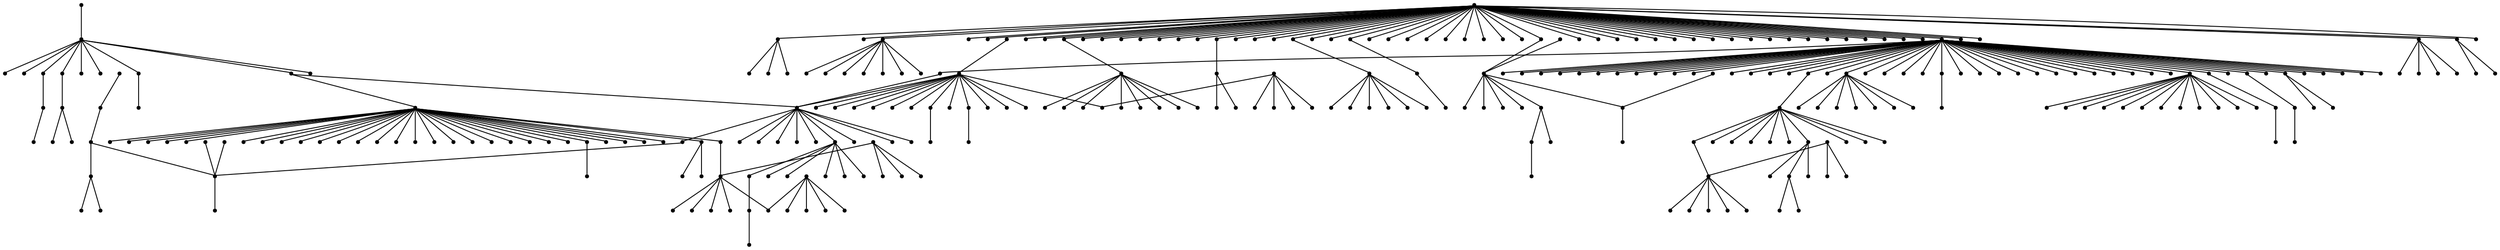 strict graph "" {
	graph [bb="0,0,589.62,498.3",
		"edge"="{'pos': ''}",
		file="/Users/felicedeluca/Developer/UofA/mlgd/datasets/eucore/set1/output/sfdpnocrossings/dot/EU_core_Layer8_no_crossings_drawing.dot",
		"graph"="{'bb': '0,0,589.62,498.3', 'edge': \"{'pos': ''}\", 'file': '/Users/felicedeluca/Developer/UofA/mlgd/datasets/eucore/set1/output/sfdpnocrossings/\
dot/EU_core_Layer8_no_crossings_drawing.dot', 'graph': \"{'bb': '0,0,589.62,498.3', 'file': '/Users/felicedeluca/Developer/UofA/mlgd/\
datasets/eucore/set1/output/sfdpnocrossings/dot/EU_core_Layer8_no_crossings_drawing.dot', 'overlap': 'prism'}\", 'node': \"{'height': '', '\
label': '\\\\N', 'level': '', 'penwidth': '1', 'pos': '', 'shape': 'point', 'width': ''}\", 'overlap': 'prism'}",
		"node"="{'height': '', 'label': '\\N', 'level': '', 'penwidth': '1', 'pos': '', 'shape': 'point', 'width': ''}",
		overlap=prism
	];
	node [label="\N",
		penwidth=1,
		shape=point
	];
	13	 [height=0.05,
		label=64,
		level=1,
		pos="180.09999999999997,48.49000000000001",
		width=0.05];
	441	 [height=0.05,
		label=318,
		level=1,
		pos="57.0,99.09000000000009",
		width=0.05];
	13 -- 441	 [pos="423.04,257.47 409.24,263.14 317.75,300.75 303.53,306.59"];
	5	 [height=0.05,
		label=105,
		level=1,
		pos="151.14999999999998,89.75999999999999",
		width=0.05];
	13 -- 5	 [pos="397.08,296.25 401.84,289.46 418.87,265.17 423.57,258.47"];
	158	 [height=0.05,
		label=209,
		level=1,
		pos="251.33999999999997,-18.299999999999955",
		width=0.05];
	13 -- 158	 [pos="426.26,255.36 435.54,246.67 485.29,200.02 494.54,191.35"];
	10	 [height=0.05,
		label=21,
		level=1,
		pos="183.25,163.85000000000008",
		width=0.05];
	13 -- 10	 [pos="427.87,370.11 427.49,356.1 425.22,272.99 424.83,258.81"];
	15	 [height=0.05,
		label=412,
		level=1,
		pos="223.23000000000002,160.00000000000006",
		width=0.05];
	13 -- 15	 [pos="425.52,258.69 430.76,272.22 461.84,352.56 467.14,366.27"];
	18	 [height=0.05,
		label=305,
		level=2,
		pos="145.06,78.16000000000003",
		width=0.05];
	13 -- 18	 [pos="423.27,258.03 417.51,262.91 396.89,280.37 391.2,285.18"];
	20	 [height=0.05,
		label=271,
		level=2,
		pos="170.05,114.26000000000005",
		width=0.05];
	13 -- 20	 [pos="424.49,258.65 423.02,268.25 416.42,311.41 415,320.74"];
	23	 [height=0.05,
		label=389,
		level=2,
		pos="142.83999999999997,-38.41999999999996",
		width=0.05];
	13 -- 23	 [pos="424,254.94 419.15,243.63 393.13,182.93 388.29,171.65"];
	25	 [height=0.05,
		label=357,
		level=2,
		pos="166.94,79.46000000000004",
		width=0.05];
	13 -- 25	 [pos="424.07,258.42 421.8,263.75 414.75,280.34 412.39,285.89"];
	29	 [height=0.05,
		label=131,
		level=2,
		pos="221.75,-14.810000000000002",
		width=0.05];
	13 -- 29	 [pos="425.81,255.19 431.52,246.51 459.28,204.32 465.28,195.2"];
	55	 [height=0.05,
		label=16,
		level=1,
		pos="251.07999999999998,74.35000000000002",
		width=0.05];
	13 -- 55	 [pos="426.53,257.39 436.35,260.97 484.41,278.47 494.07,281.99"];
	107	 [height=0.05,
		label=395,
		level=3,
		pos="226.26999999999998,97.18",
		width=0.05];
	13 -- 107	 [pos="426.31,258.37 433.32,265.77 462.24,296.26 469.36,303.77"];
	119	 [height=0.05,
		label=199,
		level=2,
		pos="164.42000000000002,-20.00999999999999",
		width=0.05];
	13 -- 119	 [pos="424.32,254.78 422.03,244.78 411.75,199.82 409.53,190.11"];
	136	 [height=0.05,
		label=489,
		level=1,
		pos="266.68,32.48000000000002",
		width=0.05];
	13 -- 136	 [pos="426.58,256.42 437.85,254.34 498.32,243.15 509.56,241.08"];
	141	 [height=0.05,
		label=466,
		level=2,
		pos="178.76999999999998,102.62000000000006",
		width=0.05];
	13 -- 141	 [pos="424.73,258.55 424.53,266.77 423.7,300.67 423.5,309.01"];
	167	 [height=0.05,
		label=223,
		level=2,
		pos="205.04000000000002,101.86000000000007",
		width=0.05];
	13 -- 167	 [pos="425.61,258.53 429.39,266.63 445.01,300.06 448.86,308.29"];
	180	 [height=0.05,
		label=329,
		level=1,
		pos="190.38,101.86000000000007",
		width=0.05];
	13 -- 180	 [pos="425.12,258.53 426.68,266.63 433.12,300.06 434.71,308.29"];
	204	 [height=0.05,
		label=243,
		level=2,
		pos="225.14,84.61000000000001",
		width=0.05];
	13 -- 204	 [pos="426.27,257.96 433.11,263.44 461.32,286.06 468.27,291.63"];
	213	 [height=0.05,
		label=184,
		level=2,
		pos="226.58999999999997,24.439999999999998",
		width=0.05];
	13 -- 213	 [pos="426.77,255.72 434.42,251.76 461.78,237.61 469.33,233.7"];
	214	 [height=0.05,
		label=238,
		level=3,
		pos="119.48000000000002,56.99000000000001",
		width=0.05];
	13 -- 214	 [pos="422.76,257.04 413.56,258.33 375.59,263.65 366.25,264.96"];
	215	 [height=0.05,
		label=306,
		level=2,
		pos="108.14999999999998,44.28000000000003",
		width=0.05];
	13 -- 215	 [pos="422.7,256.63 412.19,256.02 364.98,253.25 354.78,252.65"];
	280	 [height=0.05,
		label=269,
		level=1,
		pos="251.71999999999997,110.68",
		width=0.05];
	13 -- 280	 [pos="426.27,258.05 435.59,266.15 485.62,309.57 494.92,317.64"];
	391	 [height=0.05,
		label=281,
		level=2,
		pos="215.08999999999997,43.06",
		width=0.05];
	13 -- 391	 [pos="426.66,256.46 432.68,255.53 451.43,252.62 457.7,251.64"];
	393	 [height=0.05,
		label=309,
		level=3,
		pos="211.95,89.76999999999998",
		width=0.05];
	13 -- 393	 [pos="426.14,258.53 431.38,265.32 450.13,289.61 455.3,296.31"];
	414	 [height=0.05,
		label=234,
		level=2,
		pos="168.27999999999997,60.75999999999999",
		width=0.05];
	13 -- 414	 [pos="423.33,258.26 421.06,260.61 416.69,265.14 414.42,267.51"];
	416	 [height=0.05,
		label=244,
		level=1,
		pos="200.58999999999997,-30.44999999999999",
		width=0.05];
	13 -- 416	 [pos="425.28,254.8 428.12,243.88 442,190.44 444.78,179.7"];
	420	 [height=0.05,
		label=405,
		level=1,
		pos="225.59999999999997,113.47000000000008",
		width=0.05];
	13 -- 420	 [pos="425.9,258.36 432.14,267.27 462.47,310.58 469.02,319.94"];
	433	 [height=0.05,
		label=685,
		level=2,
		pos="226.69,37.170000000000016",
		width=0.05];
	13 -- 433	 [pos="426.78,256.27 434.44,254.4 461.87,247.74 469.43,245.9"];
	437	 [height=0.05,
		label=106,
		level=1,
		pos="126.00999999999999,-19.079999999999984",
		width=0.05];
	13 -- 437	 [pos="423.44,255.08 416.02,245.82 379.98,200.78 372.18,191.04"];
	454	 [height=0.05,
		label=173,
		level=1,
		pos="216.26999999999998,69.78000000000003",
		width=0.05];
	13 -- 454	 [pos="426.33,257.67 432.17,261.11 452.8,273.24 459.1,276.95"];
	457	 [height=0.05,
		label=42,
		level=2,
		pos="242.36,44.26000000000005",
		width=0.05];
	13 -- 457	 [pos="426.57,256.63 435.51,256.02 475.1,253.33 484.86,252.67"];
	564	 [height=0.05,
		label=201,
		level=2,
		pos="131.17000000000002,27.689999999999998",
		width=0.05];
	13 -- 564	 [pos="422.67,255.86 414.63,252.44 385.83,240.19 377.89,236.82"];
	566	 [height=0.05,
		label=2,
		level=1,
		pos="197.32999999999998,113.47000000000008",
		width=0.05];
	13 -- 566	 [pos="425.27,258.63 427.79,268.12 439.1,310.76 441.54,319.97"];
	567	 [height=0.05,
		label=177,
		level=2,
		pos="132.12,53.960000000000036",
		width=0.05];
	13 -- 567	 [pos="422.71,256.99 414.82,257.89 386.58,261.11 378.8,262"];
	573	 [height=0.05,
		label=6,
		level=1,
		pos="196.45999999999998,125.07",
		width=0.05];
	13 -- 573	 [pos="425.18,258.65 427.44,269.24 438.52,321.08 440.74,331.51"];
	592	 [height=0.05,
		label=141,
		level=1,
		pos="197.74,-42.32000000000002",
		width=0.05];
	13 -- 592	 [pos="425.14,254.86 427.44,243.04 439.76,179.61 442.05,167.82"];
	632	 [height=0.05,
		label=103,
		level=2,
		pos="166.20999999999998,37.53000000000003",
		width=0.05];
	13 -- 632	 [pos="423.07,255.41 420.41,253.3 415.28,249.26 412.6,247.14"];
	650	 [height=0.05,
		label=215,
		level=1,
		pos="211.75,113.47000000000008",
		width=0.05];
	13 -- 650	 [pos="425.69,258.63 430.31,268.12 451.08,310.76 455.57,319.97"];
	673	 [height=0.05,
		label=95,
		level=2,
		pos="213.61,14.480000000000018",
		width=0.05];
	13 -- 673	 [pos="426.22,255.29 431.73,249.7 451.45,229.68 456.89,224.16"];
	680	 [height=0.05,
		label=430,
		level=2,
		pos="238.29000000000002,31.0",
		width=0.05];
	13 -- 680	 [pos="426.71,256.17 435.55,253.52 472,242.56 480.97,239.87"];
	693	 [height=0.05,
		label=140,
		level=3,
		pos="212.62,2.8100000000000023",
		width=0.05];
	13 -- 693	 [pos="425.86,255.23 430.8,248.3 451.17,219.69 456.18,212.65"];
	709	 [height=0.05,
		label=10,
		level=2,
		pos="203.3,37.44",
		width=0.05];
	13 -- 709	 [pos="426.6,255.89 430.96,253.81 441.95,248.57 446.24,246.53"];
	752	 [height=0.05,
		label=0,
		level=3,
		pos="165.99,25.80000000000001",
		width=0.05];
	13 -- 752	 [pos="423.67,254.97 421.07,250.79 414.6,240.38 411.89,236.03"];
	796	 [height=0.05,
		label=124,
		level=3,
		pos="188.08999999999997,12.180000000000007",
		width=0.05];
	13 -- 796	 [pos="425.21,254.8 426.61,248.44 431.03,228.35 432.38,222.22"];
	800	 [height=0.05,
		label=89,
		level=2,
		pos="283.21,59.59000000000003",
		width=0.05];
	13 -- 800	 [pos="426.57,256.95 439.08,258.29 513.38,266.29 526.05,267.65"];
	807	 [height=0.05,
		label=300,
		level=2,
		pos="140.94,-14.620000000000005",
		width=0.05];
	13 -- 807	 [pos="423.81,255.19 418.44,246.54 392.35,204.48 386.7,195.38"];
	850	 [height=0.05,
		label=506,
		level=2,
		pos="181.89,114.27000000000004",
		width=0.05];
	13 -- 850	 [pos="424.83,258.65 425.09,268.09 426.23,309.92 426.51,320.22"];
	853	 [height=0.05,
		label=859,
		level=2,
		pos="176.48000000000002,14.189999999999998",
		width=0.05];
	13 -- 853	 [pos="424.58,254.91 423.96,249.01 422.02,230.62 421.37,224.47"];
	860	 [height=0.05,
		label=232,
		level=1,
		pos="243.89999999999998,19.390000000000043",
		width=0.05];
	13 -- 860	 [pos="426.62,255.91 435.93,251.67 477.81,232.57 486.85,228.44"];
	872	 [height=0.05,
		label=498,
		level=1,
		pos="195.19,-11.639999999999986",
		width=0.05];
	13 -- 872	 [pos="425.28,254.75 427.57,245.62 437.02,207.97 439.35,198.69"];
	887	 [height=0.05,
		label=11,
		level=2,
		pos="164.23000000000002,-6.779999999999973",
		width=0.05];
	13 -- 887	 [pos="424.25,254.91 421.84,246.52 411.9,211.9 409.45,203.38"];
	893	 [height=0.05,
		label=379,
		level=2,
		pos="139.55,99.13000000000005",
		width=0.05];
	13 -- 893	 [pos="423.43,258.44 417.27,266.13 391.88,297.84 385.63,305.65"];
	899	 [height=0.05,
		label=376,
		level=2,
		pos="204.65999999999997,66.26999999999998",
		width=0.05];
	13 -- 899	 [pos="426.39,257.92 430.83,261.13 443.21,270.09 447.69,273.34"];
	926	 [height=0.05,
		label=222,
		level=2,
		pos="162.87,9.650000000000034",
		width=0.05];
	13 -- 926	 [pos="424.04,255.09 421.25,248.81 411.43,226.66 408.43,219.89"];
	944	 [height=0.05,
		label=950,
		level=3,
		pos="177.81,30.32000000000005",
		width=0.05];
	13 -- 944	 [pos="424.53,254.81 424.09,251.29 423.16,243.92 422.72,240.46"];
	963	 [height=0.05,
		label=57,
		level=2,
		pos="113.32999999999998,30.390000000000043",
		width=0.05];
	13 -- 963	 [pos="422.85,256.23 413.1,253.59 369.29,241.71 359.82,239.14"];
	968	 [height=0.05,
		label=164,
		level=2,
		pos="198.51999999999998,90.25999999999999",
		width=0.05];
	13 -- 968	 [pos="425.57,258.55 428.6,265.42 439.44,290 442.43,296.78"];
	969	 [height=0.05,
		label=108,
		level=3,
		pos="183.5,0.5",
		width=0.05];
	13 -- 969	 [pos="424.92,254.69 425.48,246.8 427.49,218.55 428.04,210.76"];
	2	 [height=0.05,
		label=443,
		level=2,
		pos="7.310000000000002,80.04000000000002",
		width=0.05];
	441 -- 2	 [pos="254.12,289.12 262.3,292.25 291.54,303.47 299.61,306.56"];
	635	 [height=0.05,
		label=82,
		level=1,
		pos="-7.2900000000000205,145.50000000000006",
		width=0.05];
	441 -- 635	 [pos="300.09,308.5 291.27,314.87 248.43,345.8 239.16,352.49"];
	14	 [height=0.05,
		label=96,
		level=1,
		pos="22.70999999999998,45.5",
		width=0.05];
	441 -- 14	 [pos="268.54,255.55 273.74,263.68 295.21,297.25 300.5,305.51"];
	769	 [height=0.05,
		label=282,
		level=1,
		pos="-50.15999999999997,106.98000000000008",
		width=0.05];
	441 -- 769	 [pos="299.82,307.49 286.81,308.45 209.61,314.13 196.43,315.1"];
	22	 [height=0.05,
		label=333,
		level=1,
		pos="34.69,128.66000000000003",
		width=0.05];
	441 -- 22	 [pos="280.57,335.33 284.48,330.15 296.82,313.79 300.58,308.81"];
	40	 [height=0.05,
		label=375,
		level=1,
		pos="-15.270000000000039,61.389999999999986",
		width=0.05];
	441 -- 40	 [pos="231.19,270.58 241.19,275.8 290.12,301.32 299.96,306.45"];
	154	 [height=0.05,
		label=411,
		level=1,
		pos="113.27999999999997,127.97000000000008",
		width=0.05];
	441 -- 154	 [pos="356.09,335.27 347.54,330.88 312.3,312.8 303.62,308.35"];
	47	 [height=0.05,
		label=326,
		level=3,
		pos="34.31999999999999,54.93000000000001",
		width=0.05];
	441 -- 47	 [pos="279.97,265.09 283.71,272.35 297.05,298.34 300.73,305.51"];
	676	 [height=0.05,
		label=409,
		level=1,
		pos="96.57,179.38000000000005",
		width=0.05];
	441 -- 676	 [pos="302.51,309.03 307.66,319.48 335.29,375.55 340.42,385.97"];
	189	 [height=0.05,
		label=5,
		level=1,
		pos="39.589999999999975,143.27000000000004",
		width=0.05];
	441 -- 189	 [pos="285.02,349.63 287.88,342.36 298.13,316.36 300.95,309.19"];
	610	 [height=0.05,
		label=47,
		level=1,
		pos="-70.82,110.50000000000006",
		width=0.05];
	441 -- 610	 [pos="299.87,307.51 285.55,308.79 190.54,317.27 175.78,318.59"];
	79	 [height=0.05,
		label=361,
		level=2,
		pos="53.170000000000016,39.56",
		width=0.05];
	441 -- 79	 [pos="297.98,249.8 298.56,258.84 300.96,296.12 301.55,305.3"];
	98	 [height=0.05,
		label=171,
		level=3,
		pos="22.71999999999997,58.170000000000016",
		width=0.05];
	441 -- 98	 [pos="268.87,268.19 274.51,274.92 294.69,299.01 300.25,305.65"];
	102	 [height=0.05,
		label=170,
		level=1,
		pos="83.57,62.43000000000001",
		width=0.05];
	441 -- 102	 [pos="327.1,272.27 322.73,278.3 307.1,299.88 302.79,305.82"];
	122	 [height=0.05,
		label=83,
		level=1,
		pos="19.75,80.04000000000002",
		width=0.05];
	441 -- 122	 [pos="266.43,289.32 272.96,292.66 293.56,303.2 299.84,306.41"];
	508	 [height=0.05,
		label=115,
		level=1,
		pos="66.68,155.07999999999998",
		width=0.05];
	441 -- 508	 [pos="302,309.22 303.47,317.72 309.53,352.78 311.02,361.41"];
	152	 [height=0.05,
		label=420,
		level=1,
		pos="31.74000000000001,69.79000000000002",
		width=0.05];
	441 -- 152	 [pos="277.77,279.62 282.2,284.76 296.18,300.97 300.44,305.91"];
	259	 [height=0.05,
		label=338,
		level=2,
		pos="69.19999999999999,46.73000000000002",
		width=0.05];
	441 -- 259	 [pos="313.35,257.24 311.35,265.85 304.17,296.67 302.19,305.17"];
	851	 [height=0.05,
		label=547,
		level=1,
		pos="115.52999999999997,216.28000000000003",
		width=0.05];
	441 -- 851	 [pos="302.51,309.01 309.06,322.14 352.57,409.25 359.33,422.78"];
	177	 [height=0.05,
		label=107,
		level=1,
		pos="104.25,159.95",
		width=0.05];
	441 -- 177	 [pos="347.76,366.71 341.28,358.36 309.79,317.8 302.98,309.03"];
	183	 [height=0.05,
		label=283,
		level=1,
		pos="74.14999999999998,113.66000000000003",
		width=0.05];
	441 -- 183	 [pos="317.25,320.58 313.93,317.76 306.3,311.27 303.11,308.57"];
	233	 [height=0.05,
		label=84,
		level=1,
		pos="-2.5200000000000387,91.86000000000001",
		width=0.05];
	441 -- 233	 [pos="244.14,300.36 253.17,301.46 290.45,305.99 299.63,307.1"];
	244	 [height=0.05,
		label=417,
		level=2,
		pos="78.98000000000002,139.41000000000003",
		width=0.05];
	441 -- 244	 [pos="322.72,345.93 319.1,339.3 306.16,315.58 302.6,309.03"];
	254	 [height=0.05,
		label=13,
		level=1,
		pos="70.90999999999997,75.76999999999998",
		width=0.05];
	441 -- 254	 [pos="314.5,285.86 311.89,290.24 305.3,301.29 302.73,305.59"];
	264	 [height=0.05,
		label=615,
		level=2,
		pos="74.39999999999998,102.06",
		width=0.05];
	441 -- 264	 [pos="317.21,310 313.85,309.43 306.79,308.23 303.48,307.66"];
	355	 [height=0.05,
		label=121,
		level=1,
		pos="96.89999999999998,135.05",
		width=0.05];
	441 -- 355	 [pos="339.86,341.76 333.3,335.85 309.82,314.69 303.34,308.85"];
	299	 [height=0.05,
		label=426,
		level=2,
		pos="33.110000000000014,98.5",
		width=0.05];
	441 -- 299	 [pos="279.66,306.8 284.15,306.92 295.47,307.2 299.88,307.31"];
	320	 [height=0.05,
		label=48,
		level=2,
		pos="44.94,87.09000000000003",
		width=0.05];
	441 -- 320	 [pos="291.1,296.82 293.41,299.12 297.87,303.56 300.19,305.87"];
	983	 [height=0.05,
		label=485,
		level=3,
		pos="103.43,95.69999999999999",
		width=0.05];
	441 -- 983	 [pos="303.67,307.21 311.31,306.65 338.64,304.65 346.17,304.1"];
	382	 [height=0.05,
		label=36,
		level=3,
		pos="61.18000000000001,111.55000000000001",
		width=0.05];
	441 -- 382	 [pos="305.21,317.87 304.4,315.46 303.03,311.39 302.26,309.09"];
	443	 [height=0.05,
		label=455,
		level=2,
		pos="22.189999999999998,114.85000000000008",
		width=0.05];
	441 -- 443	 [pos="299.81,308.2 293.71,310.96 274.45,319.68 268.58,322.33"];
	509	 [height=0.05,
		label=494,
		level=1,
		pos="76.44999999999999,125.27000000000004",
		width=0.05];
	441 -- 509	 [pos="302.96,309.07 306.54,313.89 316.65,327.5 320.02,332.04"];
	521	 [height=0.05,
		label=113,
		level=1,
		pos="48.639999999999986,119.99000000000007",
		width=0.05];
	441 -- 521	 [pos="300.91,309.28 299.29,313.32 295.57,322.62 294.02,326.5"];
	598	 [height=0.05,
		label=245,
		level=2,
		pos="80.21999999999997,89.86000000000001",
		width=0.05];
	441 -- 598	 [pos="303.5,306.63 307.86,304.89 318.86,300.52 323.15,298.81"];
	611	 [height=0.05,
		label=486,
		level=2,
		pos="64.82999999999998,127.61000000000007",
		width=0.05];
	441 -- 611	 [pos="302.19,309.22 303.61,314.38 307.56,328.74 308.99,333.95"];
	631	 [height=0.05,
		label=367,
		level=1,
		pos="88.08999999999997,123.44999999999999",
		width=0.05];
	441 -- 631	 [pos="303.35,308.66 308.8,312.93 326,326.4 331.24,330.51"];
	637	 [height=0.05,
		label=183,
		level=1,
		pos="68.61000000000001,90.44999999999999",
		width=0.05];
	441 -- 637	 [pos="303.49,306 305.74,304.33 309.53,301.51 311.67,299.91"];
	707	 [height=0.05,
		label=482,
		level=2,
		pos="9.109999999999957,91.63999999999999",
		width=0.05];
	441 -- 707	 [pos="299.62,307.03 291.74,305.81 263.56,301.42 255.79,300.21"];
	793	 [height=0.05,
		label=114,
		level=1,
		pos="45.39999999999998,108.36000000000007",
		width=0.05];
	441 -- 793	 [pos="300.26,308.49 298.03,310.27 293.75,313.69 291.51,315.47"];
	831	 [height=0.05,
		label=256,
		level=1,
		pos="43.629999999999995,74.09000000000003",
		width=0.05];
	441 -- 831	 [pos="300.8,305.71 298.39,301.19 291.65,288.59 289.21,284.03"];
	840	 [height=0.05,
		label=424,
		level=1,
		pos="11.109999999999957,56.73000000000002",
		width=0.05];
	441 -- 840	 [pos="300.15,305.94 293.19,299.51 264.44,272.98 257.37,266.44"];
	852	 [height=0.05,
		label=263,
		level=2,
		pos="96.14999999999998,74.82",
		width=0.05];
	441 -- 852	 [pos="303.36,306.31 309.8,302.32 332.84,288.03 339.19,284.09"];
	886	 [height=0.05,
		label=423,
		level=3,
		pos="91.82,87.97000000000003",
		width=0.05];
	441 -- 886	 [pos="303.55,306.76 309.65,304.81 328.92,298.66 334.79,296.78"];
	921	 [height=0.05,
		label=160,
		level=1,
		pos="40.20999999999998,43.32000000000005",
		width=0.05];
	441 -- 921	 [pos="301.12,305.5 298.57,297.03 288.06,262.1 285.47,253.5"];
	923	 [height=0.05,
		label=40,
		level=2,
		pos="58.65999999999997,78.85000000000002",
		width=0.05];
	441 -- 923	 [pos="301.83,305.48 302.14,301.73 302.84,293.27 303.16,289.27"];
	948	 [height=0.05,
		label=169,
		level=1,
		pos="71.39999999999998,64.01999999999998",
		width=0.05];
	441 -- 948	 [pos="302.45,305.47 304.98,299.32 312.94,279.92 315.37,274.01"];
	955	 [height=0.05,
		label=86,
		level=1,
		pos="86.0,111.84000000000009",
		width=0.05];
	441 -- 955	 [pos="303.58,308.19 308.93,310.54 324.01,317.17 329.03,319.38"];
	265	 [height=0.05,
		label=308,
		level=3,
		pos="164.69,164.56",
		width=0.05];
	10 -- 265	 [pos="425.94,372.18 422.35,372.32 414.82,372.61 411.28,372.75"];
	291	 [height=0.05,
		label=278,
		level=2,
		pos="164.98000000000002,141.11000000000007",
		width=0.05];
	10 -- 291	 [pos="426.73,370.62 423.43,366.51 414.22,355.05 410.89,350.9"];
	325	 [height=0.05,
		label=296,
		level=2,
		pos="181.38,222.00000000000006",
		width=0.05];
	10 -- 325	 [pos="427.87,374.04 427.58,382.87 426.41,419.29 426.12,428.26"];
	484	 [height=0.05,
		label=44,
		level=1,
		pos="191.65999999999997,189.03000000000003",
		width=0.05];
	10 -- 484	 [pos="428.59,374.08 430.17,378.82 434.16,390.74 435.71,395.39"];
	799	 [height=0.05,
		label=55,
		level=1,
		pos="229.82,222.98000000000008",
		width=0.05];
	15 -- 799	 [pos="468.1,370.08 469.04,379.11 473.23,419.16 474.26,429.04"];
	73	 [height=0.05,
		label=182,
		level=2,
		pos="138.71999999999997,-50.31",
		width=0.05];
	23 -- 73	 [pos="386.88,167.98 386.12,165.79 384.86,162.16 384.08,159.92"];
	819	 [height=0.05,
		label=162,
		level=2,
		pos="127.38999999999999,-62.10999999999996",
		width=0.05];
	23 -- 819	 [pos="386.51,168.29 383.71,164 375.93,152.07 373.11,147.75"];
	788	 [height=0.05,
		label=642,
		level=1,
		pos="274.29,83.85000000000002",
		width=0.05];
	55 -- 788	 [pos="497.58,283.35 501.94,285.14 512.93,289.64 517.22,291.39"];
	524	 [height=0.05,
		label=408,
		level=2,
		pos="296.08,25.05000000000001",
		width=0.05];
	136 -- 524	 [pos="513.28,240.26 518.6,238.91 533.42,235.16 538.78,233.81"];
	746	 [height=0.05,
		label=132,
		level=2,
		pos="283.60999999999996,6.439999999999998",
		width=0.05];
	136 -- 746	 [pos="512.47,239.03 515.53,234.33 524.06,221.21 527.16,216.45"];
	837	 [height=0.05,
		label=210,
		level=1,
		pos="307.72999999999985,-1.6099999999999568",
		width=0.05];
	136 -- 837	 [pos="513.12,239.28 519.87,233.67 544.04,213.6 550.7,208.07"];
	222	 [height=0.05,
		label=447,
		level=2,
		pos="291.46999999999997,130.9600000000001",
		width=0.05];
	280 -- 222	 [pos="534.45,338.35 527.91,335.01 504.51,323.07 498.06,319.78"];
	115	 [height=0.05,
		label=301,
		level=1,
		pos="199.284,-32.14839999999998",
		width=0.05];
	416 -- 115	 [pos="414.03,137.18 419.4,144.16 438.61,169.15 443.91,176.04"];
	195	 [height=0.05,
		label=422,
		level=3,
		pos="231.74,-38.10999999999996",
		width=0.05];
	416 -- 195	 [pos="474.38,170.65 468.64,172.06 452.45,176.05 447.05,177.38"];
	380	 [height=0.05,
		label=158,
		level=2,
		pos="237.09999999999997,-50.839999999999975",
		width=0.05];
	416 -- 380	 [pos="479.82,158.52 473.42,162.09 453.23,173.37 447.07,176.81"];
	383	 [height=0.05,
		label=963,
		level=3,
		pos="219.64999999999998,-54.259999999999934",
		width=0.05];
	416 -- 383	 [pos="463.08,155.57 459.64,159.87 450.03,171.87 446.55,176.21"];
	396	 [height=0.05,
		label=236,
		level=2,
		pos="200.0116,-31.081999999999994",
		width=0.05];
	416 -- 396	 [pos="432.14,163.47 434.83,166.4 440.87,173.01 443.73,176.12"];
	432	 [height=0.05,
		label=233,
		level=2,
		pos="229.95,-66.02999999999997",
		width=0.05];
	416 -- 432	 [pos="446.54,176.28 451.36,170.43 468.64,149.49 473.4,143.71"];
	624	 [height=0.05,
		label=58,
		level=1,
		pos="209.17000000000002,-65.87999999999994",
		width=0.05];
	416 -- 624	 [pos="445.73,175.91 447.21,169.81 451.81,150.82 453.34,144.47"];
	789	 [height=0.05,
		label=454,
		level=2,
		pos="100.36000000000001,-40.44999999999999",
		width=0.05];
	437 -- 789	 [pos="369.01,187.78 364.28,183.84 350.95,172.73 346.5,169.03"];
	246	 [height=0.05,
		label=407,
		level=2,
		pos="194.89999999999998,-91.97999999999996",
		width=0.05];
	592 -- 246	 [pos="439.7,118.41 440.16,126.58 441.84,155.81 442.3,163.87"];
	21	 [height=0.05,
		label=441,
		level=2,
		pos="-26.400000000000034,86.80000000000001",
		width=0.05];
	769 -- 21	 [pos="216.72,296.38 212.43,300.03 200.46,310.2 196.12,313.88"];
	182	 [height=0.05,
		label=478,
		level=3,
		pos="-57.76599999999996,103.83800000000002",
		width=0.05];
	769 -- 182	 [pos="158.53,300.37 165.2,303.13 186.24,311.82 192.65,314.47"];
	267	 [height=0.05,
		label=371,
		level=1,
		pos="-47.74000000000001,100.40200000000004",
		width=0.05];
	769 -- 267	 [pos="205.97,284.12 203.89,289.78 197.4,307.41 195.24,313.3"];
	326	 [height=0.05,
		label=154,
		level=2,
		pos="-53.88599999999997,100.72200000000004",
		width=0.05];
	769 -- 326	 [pos="176.89,285.63 180.1,291.02 190.09,307.79 193.42,313.39"];
	466	 [height=0.05,
		label=355,
		level=2,
		pos="-62.29599999999999,105.83800000000008",
		width=0.05];
	769 -- 466	 [pos="135.85,309.72 145.07,310.59 183.08,314.16 192.43,315.04"];
	795	 [height=0.05,
		label=163,
		level=2,
		pos="-52.10759999999999,108.05480000000006",
		width=0.05];
	769 -- 795	 [pos="192.9,316.13 185.51,320.21 155.01,337.04 147.5,341.19"];
	507	 [height=0.05,
		label=393,
		level=1,
		pos="-51.39639999999997,108.37320000000005",
		width=0.05];
	769 -- 507	 [pos="164.94,348.57 170.02,342.84 188.22,322.34 193.23,316.69"];
	825	 [height=0.05,
		label=153,
		level=2,
		pos="-60.158000000000015,108.38200000000006",
		width=0.05];
	769 -- 825	 [pos="192.37,315.54 184.15,316.69 154.73,320.82 146.61,321.96"];
	744	 [height=0.05,
		label=531,
		level=2,
		pos="-38.39000000000004,98.16000000000003",
		width=0.05];
	769 -- 744	 [pos="204.84,307.51 202.59,309.2 198.24,312.45 195.98,314.15"];
	765	 [height=0.05,
		label=856,
		level=2,
		pos="-57.70400000000001,107.68600000000004",
		width=0.05];
	769 -- 765	 [pos="158.83,318.58 165.44,317.96 186.31,316.01 192.67,315.41"];
	854	 [height=0.05,
		label=404,
		level=1,
		pos="-51.695599999999956,107.5904000000001",
		width=0.05];
	769 -- 854	 [pos="192.46,316.06 185.73,318.74 164.49,327.18 158.02,329.75"];
	936	 [height=0.05,
		label=4,
		level=1,
		pos="-50.77159999999998,108.28760000000005",
		width=0.05];
	769 -- 936	 [pos="193.7,317 191.07,322.62 182.87,340.15 180.13,346"];
	841	 [height=0.05,
		label=627,
		level=2,
		pos="40.62399999999997,130.78400000000005",
		width=0.05];
	22 -- 841	 [pos="281.31,337.62 286.68,339.54 301.63,344.89 307.05,346.83"];
	616	 [height=0.05,
		label=679,
		level=1,
		pos="-72.01000000000005,42.900000000000034",
		width=0.05];
	40 -- 616	 [pos="227.52,269.04 218.91,266.23 183.38,254.65 174.63,251.8"];
	803	 [height=0.05,
		label=986,
		level=2,
		pos="135.21999999999997,135.44",
		width=0.05];
	154 -- 803	 [pos="359.68,336.81 363.72,338.19 373.79,341.62 378,343.05"];
	584	 [height=0.05,
		label=421,
		level=2,
		pos="97.52799999999996,180.36880000000002",
		width=0.05];
	676 -- 584	 [pos="363.91,411.03 359.79,406.78 346.95,393.53 342.66,389.1"];
	587	 [height=0.05,
		label=390,
		level=2,
		pos="97.1164,179.71840000000003",
		width=0.05];
	676 -- 587	 [pos="353.23,395.07 350.61,393.44 345.57,390.32 342.94,388.69"];
	68	 [height=0.05,
		label=135,
		level=1,
		pos="-145.89,122.07999999999998",
		width=0.05];
	610 -- 68	 [pos="100.65,330.05 111.03,328.45 161.85,320.62 172.07,319.04"];
	724	 [height=0.05,
		label=38,
		level=2,
		pos="98.17000000000002,254.3",
		width=0.05];
	851 -- 724	 [pos="343.78,460.51 346.82,453.85 356.42,432.82 359.35,426.42"];
	174	 [height=0.05,
		label=133,
		level=1,
		pos="126.43,262.65000000000003",
		width=0.05];
	851 -- 174	 [pos="370.65,468.91 368.85,461.29 362.43,434 360.66,426.48"];
	227	 [height=0.05,
		label=165,
		level=1,
		pos="124.13999999999999,250.91000000000003",
		width=0.05];
	851 -- 227	 [pos="368.36,457.31 366.87,451.35 362.26,432.79 360.71,426.59"];
	329	 [height=0.05,
		label=87,
		level=1,
		pos="109.77999999999997,265.33",
		width=0.05];
	851 -- 329	 [pos="354.7,471.48 355.65,463.41 359.03,434.55 359.97,426.59"];
	751	 [height=0.05,
		label=339,
		level=2,
		pos="127.82,238.92000000000002",
		width=0.05];
	851 -- 751	 [pos="371.54,445.4 369.27,441.23 363.63,430.85 361.27,426.5"];
	782	 [height=0.05,
		label=437,
		level=3,
		pos="101.58999999999997,241.29000000000002",
		width=0.05];
	851 -- 782	 [pos="347.18,447.91 349.7,443.39 356.72,430.79 359.27,426.22"];
	925	 [height=0.05,
		label=340,
		level=1,
		pos="110.70999999999998,252.93",
		width=0.05];
	851 -- 925	 [pos="359.95,426.51 359.1,432.94 356.44,453.2 355.62,459.38"];
	350	 [height=0.05,
		label=387,
		level=3,
		pos="115.02999999999997,100.12000000000006",
		width=0.05];
	983 -- 350	 [pos="357.9,307.69 355.76,306.88 352.21,305.52 350.02,304.69"];
	4	 [height=0.05,
		label=320,
		level=2,
		pos="-66.49000000000001,-151.49499999999995",
		width=0.05];
	651	 [height=0.05,
		label=350,
		level=1,
		pos="-68.14000000000004,-113.61099999999993",
		width=0.05];
	4 -- 651	 [pos="178.1,58.802 177.81,65.441 176.9,86.397 176.62,92.783"];
	823	 [height=0.05,
		label=94,
		level=2,
		pos="-81.96999999999997,-164.56699999999995",
		width=0.05];
	651 -- 823	 [pos="175.94,92.46 173.67,84.078 165.53,54.087 163.29,45.817"];
	57	 [height=0.05,
		label=351,
		level=2,
		pos="-67.95999999999998,-139.882",
		width=0.05];
	651 -- 57	 [pos="176.71,70.44 176.67,75.375 176.59,87.818 176.55,92.669"];
	892	 [height=0.05,
		label=191,
		level=2,
		pos="-38.660000000000025,-131.04199999999997",
		width=0.05];
	651 -- 892	 [pos="178.12,93.712 183.19,90.714 199,81.37 204.28,78.246"];
	337	 [height=0.05,
		label=533,
		level=1,
		pos="-66.54000000000002,-26.72999999999996",
		width=0.05];
	651 -- 337	 [pos="178.11,179.72 177.9,168.41 176.78,107.73 176.57,96.454"];
	157	 [height=0.05,
		label=157,
		level=2,
		pos="-84.30000000000001,-137.20999999999998",
		width=0.05];
	651 -- 157	 [pos="161.44,72.598 164.36,76.864 172.5,88.755 175.45,93.064"];
	678	 [height=0.05,
		label=342,
		level=2,
		pos="-114.84999999999997,-116.54899999999992",
		width=0.05];
	651 -- 678	 [pos="174.53,94.523 166.85,94.04 139.36,92.31 131.78,91.833"];
	486	 [height=0.05,
		label=936,
		level=3,
		pos="-37.56999999999999,-142.64799999999997",
		width=0.05];
	651 -- 486	 [pos="205.8,66.86 200.86,71.549 183.42,88.109 178.1,93.169"];
	536	 [height=0.05,
		label=180,
		level=1,
		pos="-108.55000000000001,-104.94999999999999",
		width=0.05];
	651 -- 536	 [pos="138.3,102.85 145.38,101.33 167.74,96.537 174.55,95.076"];
	828	 [height=0.05,
		label=593,
		level=3,
		pos="-91.36000000000001,-116.87299999999999",
		width=0.05];
	651 -- 828	 [pos="174.72,94.393 170.44,93.792 159.79,92.296 155.33,91.67"];
	281	 [height=0.05,
		label=206,
		level=2,
		pos="-82.68,-176.848",
		width=0.05];
	823 -- 281	 [pos="162.11,33.331 162.24,35.598 162.46,39.352 162.59,41.665"];
	346	 [height=0.05,
		label=172,
		level=1,
		pos="-2.230000000000018,-66.42999999999995",
		width=0.05];
	337 -- 346	 [pos="179.73,180.55 188.55,175.1 231.41,148.64 240.68,142.92"];
	337 -- 616	 [pos="177.98,183.54 177.19,193.71 173.6,239.4 172.82,249.28"];
	175	 [height=0.05,
		label=179,
		level=2,
		pos="-146.45499999999998,-119.91799999999995",
		width=0.05];
	678 -- 175	 [pos="100.3,88.563 106.12,89.184 122.56,90.935 128.03,91.519"];
	455	 [height=0.05,
		label=935,
		level=3,
		pos="0.1500000000000341,-167.35999999999996",
		width=0.05];
	486 -- 455	 [pos="243.21,41.962 237.01,46.027 214.81,60.571 208.69,64.582"];
	137	 [height=0.05,
		label=525,
		level=3,
		pos="165.93,-132.349",
		width=0.05];
	137 -- 246	 [pos="411.86,77.646 416.62,84.285 433.67,108.04 438.37,114.59"];
	401	 [height=0.05,
		label=43,
		level=3,
		pos="228.95999999999998,-80.04000000000002",
		width=0.05];
	246 -- 401	 [pos="441.41,116.92 447.27,118.97 465.53,125.37 471.63,127.51"];
	197	 [height=0.05,
		label=266,
		level=2,
		pos="203.15999999999997,-150.94599999999997",
		width=0.05];
	246 -- 197	 [pos="447.57,59.276 446.31,68.228 441.14,105.15 439.86,114.25"];
	191	 [height=0.05,
		label=358,
		level=2,
		pos="182.18,-85.57999999999998",
		width=0.05];
	246 -- 191	 [pos="428.84,121.68 431.3,120.44 435.45,118.35 437.81,117.17"];
	377	 [height=0.05,
		label=213,
		level=2,
		pos="172.75,-108.92199999999997",
		width=0.05];
	246 -- 377	 [pos="438.12,115.17 434.12,112.1 422.96,103.57 418.92,100.48"];
	490	 [height=0.05,
		label=504,
		level=3,
		pos="208.65999999999997,-89.21999999999997",
		width=0.05];
	246 -- 490	 [pos="441.73,116.71 444.39,117.24 448.88,118.14 451.42,118.65"];
	550	 [height=0.05,
		label=499,
		level=2,
		pos="183.27999999999997,-97.20999999999998",
		width=0.05];
	246 -- 550	 [pos="437.76,115.46 435.62,114.5 432.07,112.9 429.88,111.92"];
	545	 [height=0.05,
		label=366,
		level=1,
		pos="-75.14800000000002,79.18400000000003",
		width=0.05];
	957	 [height=0.05,
		label=187,
		level=1,
		pos="-74.80600000000004,67.334",
		width=0.05];
	545 -- 957	 [pos="157.03,430.61 157.29,421.61 158.37,384.51 158.63,375.37"];
	187	 [height=0.05,
		label=20,
		level=2,
		pos="-62.926000000000045,78.69999999999999",
		width=0.05];
	957 -- 187	 [pos="216.63,428.76 208.48,420.96 168.89,383.09 160.33,374.9"];
	34	 [height=0.05,
		label=1,
		level=2,
		pos="-65.56200000000007,78.53000000000003",
		width=0.05];
	957 -- 34	 [pos="203.37,427.45 196.23,418.8 166.37,382.63 159.92,374.82"];
	957 -- 616	 [pos="172.43,253.28 170.72,268.24 160.49,357.65 158.9,371.52"];
	62	 [height=0.05,
		label=518,
		level=2,
		pos="-81.72200000000004,72.63600000000002",
		width=0.05];
	957 -- 62	 [pos="125.6,398.7 131.29,394.34 151.64,378.74 157.25,374.44"];
	111	 [height=0.05,
		label=550,
		level=2,
		pos="-69.59400000000005,72.19600000000003",
		width=0.05];
	957 -- 111	 [pos="183.35,396.33 178.87,392.15 164.9,379.12 160.23,374.77"];
	198	 [height=0.05,
		label=145,
		level=2,
		pos="-78.92000000000007,74.65000000000003",
		width=0.05];
	957 -- 198	 [pos="139,408.33 142.32,402.43 154.06,381.57 157.64,375.2"];
	619	 [height=0.05,
		label=316,
		level=2,
		pos="-81.25400000000008,76.67200000000003",
		width=0.05];
	957 -- 619	 [pos="127.52,418.46 132.42,411.38 152.61,382.14 157.58,374.94"];
	883	 [height=0.05,
		label=932,
		level=1,
		pos="-79.65600000000006,65.79800000000003",
		width=0.05];
	957 -- 883	 [pos="136.34,366.25 140.9,367.7 152.39,371.34 156.86,372.76"];
	774	 [height=0.05,
		label=155,
		level=2,
		pos="-72.78000000000003,77.76600000000002",
		width=0.05];
	957 -- 774	 [pos="168.39,423.25 166.72,414.67 160.76,383.97 159.11,375.51"];
	862	 [height=0.05,
		label=473,
		level=1,
		pos="-76.22000000000003,76.84600000000006",
		width=0.05];
	957 -- 862	 [pos="151.92,418.85 153.09,411.02 157.25,383.03 158.4,375.32"];
	418	 [height=0.05,
		label=363,
		level=2,
		pos="-77.13000000000005,68.72600000000006",
		width=0.05];
	957 -- 418	 [pos="148.89,379.2 151.13,377.86 154.93,375.59 157.08,374.3"];
	532	 [height=0.05,
		label=459,
		level=2,
		pos="-79.40000000000003,71.07999999999998",
		width=0.05];
	957 -- 532	 [pos="137.22,390.83 141.38,387.45 152.95,378.01 157.15,374.59"];
	857	 [height=0.05,
		label=152,
		level=2,
		pos="-72.47800000000007,68.30599999999998",
		width=0.05];
	957 -- 857	 [pos="168.51,377.43 166.36,376.54 162.81,375.05 160.61,374.14"];
	864	 [height=0.05,
		label=546,
		level=1,
		pos="-74.87400000000002,74.50600000000003",
		width=0.05];
	957 -- 864	 [pos="158.37,407.26 158.42,401.1 158.61,381.87 158.67,375.45"];
	11	 [height=0.05,
		label=452,
		level=3,
		pos="240.57,-87.32999999999998",
		width=0.05];
	11 -- 401	 [pos="483.44,122.07 481.19,123.48 477.4,125.86 475.26,127.2"];
	165	 [height=0.05,
		label=569,
		level=3,
		pos="250.18,-75.70999999999998",
		width=0.05];
	401 -- 165	 [pos="492.9,132.15 488.8,131.31 479.35,129.38 475.41,128.58"];
	58	 [height=0.05,
		label=820,
		level=1,
		pos="-59.879999999999995,-53.91999999999996",
		width=0.05];
	346 -- 58	 [pos="186.71,153.93 195.47,152.03 231.57,144.19 240.46,142.26"];
	83	 [height=0.05,
		label=60,
		level=2,
		pos="19.819999999999993,-92.99999999999994",
		width=0.05];
	346 -- 83	 [pos="263.31,116.69 259.52,121.26 247.7,135.5 243.75,140.26"];
	108	 [height=0.05,
		label=515,
		level=3,
		pos="44.69,-62.60999999999996",
		width=0.05];
	346 -- 108	 [pos="287.36,145.48 279.64,144.85 252.02,142.61 244.4,141.98"];
	798	 [height=0.05,
		label=295,
		level=1,
		pos="46.26999999999998,-81.46999999999997",
		width=0.05];
	346 -- 798	 [pos="244.53,141.18 252.51,138.71 281.06,129.85 288.93,127.41"];
	151	 [height=0.05,
		label=365,
		level=1,
		pos="49.629999999999995,-39.38999999999993",
		width=0.05];
	346 -- 151	 [pos="292.58,167.97 284.71,163.86 252.23,146.93 244.23,142.76"];
	181	 [height=0.05,
		label=128,
		level=1,
		pos="22.71999999999997,-80.69",
		width=0.05];
	346 -- 181	 [pos="265.76,128.51 261.25,131.08 248.68,138.26 244.12,140.87"];
	946	 [height=0.05,
		label=285,
		level=1,
		pos="58.329999999999984,-66.82",
		width=0.05];
	346 -- 946	 [pos="244.46,141.81 253.66,141.75 291.59,141.52 300.92,141.46"];
	224	 [height=0.05,
		label=219,
		level=3,
		pos="-35.43000000000001,-31.370000000000005",
		width=0.05];
	346 -- 224	 [pos="210.68,175.38 216.14,169.62 235.68,148.98 241.06,143.29"];
	506	 [height=0.05,
		label=212,
		level=1,
		pos="-59.18000000000001,-65.57",
		width=0.05];
	346 -- 506	 [pos="240.55,141.85 231.91,141.99 196.24,142.53 187.46,142.66"];
	301	 [height=0.05,
		label=143,
		level=2,
		pos="-17.310000000000002,-89.66000000000003",
		width=0.05];
	346 -- 301	 [pos="228.35,120.13 231.08,124.32 238.68,136.03 241.43,140.27"];
	307	 [height=0.05,
		label=61,
		level=2,
		pos="-15.120000000000005,-101.25999999999993",
		width=0.05];
	346 -- 307	 [pos="230.25,108.87 232.51,114.98 239.64,134.24 241.81,140.11"];
	310	 [height=0.05,
		label=167,
		level=2,
		pos="-23.370000000000005,-78.04000000000002",
		width=0.05];
	346 -- 310	 [pos="222.97,131.13 226.86,133.27 236.56,138.59 240.62,140.82"];
	371	 [height=0.05,
		label=142,
		level=1,
		pos="35.76999999999998,-103.89999999999992",
		width=0.05];
	346 -- 371	 [pos="244.08,140.22 250.33,134.05 272.69,112 278.86,105.92"];
	398	 [height=0.05,
		label=440,
		level=2,
		pos="7.670000000000016,-26.149999999999977",
		width=0.05];
	346 -- 398	 [pos="242.98,143.99 244.72,151.05 250.2,173.34 251.87,180.13"];
	442	 [height=0.05,
		label=655,
		level=2,
		pos="19.71999999999997,-14.46999999999997",
		width=0.05];
	346 -- 442	 [pos="243.18,143.55 246.51,151.44 260.26,183.99 263.65,192"];
	444	 [height=0.05,
		label=526,
		level=2,
		pos="38.01999999999998,-37.89999999999992",
		width=0.05];
	346 -- 444	 [pos="244.18,143.05 250.8,147.74 274.49,164.54 281.02,169.17"];
	479	 [height=0.05,
		label=28,
		level=1,
		pos="-7.2900000000000205,-43.21000000000001",
		width=0.05];
	346 -- 479	 [pos="242.05,143.65 241.12,147.93 238.79,158.58 237.82,163.04"];
	577	 [height=0.05,
		label=14,
		level=1,
		pos="-47.25,-54.579999999999984",
		width=0.05];
	346 -- 577	 [pos="240.51,142.33 233.11,144.28 206.61,151.26 199.3,153.18"];
	618	 [height=0.05,
		label=51,
		level=2,
		pos="-12.060000000000002,-31.609999999999957",
		width=0.05];
	346 -- 618	 [pos="241.92,143.7 240.23,149.69 234.96,168.36 233.2,174.6"];
	712	 [height=0.05,
		label=458,
		level=2,
		pos="-42.43000000000001,-66.19",
		width=0.05];
	346 -- 712	 [pos="240.29,141.84 233.24,141.88 211.01,142.02 204.23,142.06"];
	716	 [height=0.05,
		label=214,
		level=2,
		pos="-24.160000000000025,-42.97",
		width=0.05];
	346 -- 716	 [pos="241.01,143.36 237.04,147.61 225.99,159.43 221.99,163.71"];
	759	 [height=0.05,
		label=434,
		level=1,
		pos="-36.29000000000002,-77.79000000000002",
		width=0.05];
	346 -- 759	 [pos="240.62,141.21 234.76,139.26 216.5,133.17 210.4,131.14"];
	764	 [height=0.05,
		label=249,
		level=1,
		pos="20.45999999999998,-52.839999999999975",
		width=0.05];
	346 -- 764	 [pos="244.23,142.89 248.41,145.4 258.82,151.64 263.17,154.25"];
	849	 [height=0.05,
		label=166,
		level=1,
		pos="-18.510000000000048,-112.86200000000002",
		width=0.05];
	346 -- 849	 [pos="241.75,139.83 239.07,132.19 229.49,104.87 226.85,97.334"];
	894	 [height=0.05,
		label=464,
		level=2,
		pos="20.529999999999973,-33.48999999999995",
		width=0.05];
	346 -- 894	 [pos="243.67,143.6 247.66,149.37 260.25,167.6 264.09,173.15"];
	914	 [height=0.05,
		label=450,
		level=2,
		pos="20.980000000000018,-69.08999999999997",
		width=0.05];
	346 -- 914	 [pos="244.27,141.62 248.54,141.13 259.19,139.91 263.65,139.4"];
	922	 [height=0.05,
		label=419,
		level=1,
		pos="-28.920000000000016,-97.30000000000001",
		width=0.05];
	346 -- 922	 [pos="241.01,140.17 236.33,134.76 221.57,117.68 217.07,112.48"];
	927	 [height=0.05,
		label=280,
		level=1,
		pos="-52.170000000000016,-89.19999999999999",
		width=0.05];
	346 -- 927	 [pos="240.79,141.07 233.2,137.61 201.93,123.35 194.23,119.84"];
	973	 [height=0.05,
		label=231,
		level=2,
		pos="55.139999999999986,-51.009999999999934",
		width=0.05];
	346 -- 973	 [pos="244.36,142.34 253.07,144.68 289,154.34 297.85,156.72"];
	980	 [height=0.05,
		label=181,
		level=2,
		pos="-45.05000000000001,-42.97999999999999",
		width=0.05];
	346 -- 980	 [pos="240.61,142.83 233.56,146.69 208.36,160.5 201.42,164.3"];
	277	 [height=0.05,
		label=79,
		level=3,
		pos="-34.829999999999984,-15.149999999999977",
		width=0.05];
	224 -- 277	 [pos="209.32,178.88 209.44,181.99 209.66,187.98 209.77,191.1"];
	537	 [height=0.05,
		label=480,
		level=1,
		pos="53.80000000000001,-123.08800000000002",
		width=0.05];
	371 -- 537	 [pos="281.86,102.85 285.18,99.319 293.46,90.515 296.92,86.833"];
	713	 [height=0.05,
		label=513,
		level=2,
		pos="35.420000000000016,8.510000000000048",
		width=0.05];
	442 -- 713	 [pos="265.43,195.3 268.27,199.45 276.18,211.03 279.05,215.23"];
	482	 [height=0.05,
		label=427,
		level=2,
		pos="19.39519999999997,-13.565999999999972",
		width=0.05];
	442 -- 482	 [pos="263.77,195.57 262.27,199.73 258.54,210.09 256.99,214.43"];
	56	 [height=0.05,
		label=208,
		level=2,
		pos="242.52999999999997,223.95",
		width=0.05];
	799 -- 56	 [pos="485.23,432.06 482.88,431.88 478.99,431.58 476.6,431.4"];
	72	 [height=0.05,
		label=3,
		level=2,
		pos="234.692,218.30200000000008",
		width=0.05];
	799 -- 72	 [pos="497.55,409.1 493.44,413.05 480.79,425.2 476.19,429.61"];
	370	 [height=0.05,
		label=59,
		level=2,
		pos="226.71999999999997,188.57999999999998",
		width=0.05];
	799 -- 370	 [pos="471.57,398.68 472.1,404.6 473.76,423.05 474.31,429.21"];
	723	 [height=0.05,
		label=481,
		level=3,
		pos="240.55,188.26000000000005",
		width=0.05];
	799 -- 723	 [pos="484.65,398.38 482.8,404.36 477.05,422.97 475.13,429.19"];
	445	 [height=0.05,
		label=552,
		level=3,
		pos="204.76999999999998,235.61000000000007",
		width=0.05];
	799 -- 445	 [pos="451.1,443.04 455.62,440.76 468.24,434.39 472.81,432.09"];
	602	 [height=0.05,
		label=63,
		level=1,
		pos="204.14,247.42000000000002",
		width=0.05];
	799 -- 602	 [pos="450.21,454.37 454.62,450.16 468.38,437.06 472.98,432.68"];
	613	 [height=0.05,
		label=194,
		level=3,
		pos="209.42000000000002,215.94",
		width=0.05];
	799 -- 613	 [pos="455.98,424.85 459.93,426.21 469.01,429.35 472.79,430.65"];
	934	 [height=0.05,
		label=56,
		level=2,
		pos="219.39,203.69",
		width=0.05];
	799 -- 934	 [pos="473.53,429.46 471.52,425.73 466.88,417.14 464.94,413.56"];
	488	 [height=0.05,
		label=254,
		level=1,
		pos="297.4899999999999,92.25999999999999",
		width=0.05];
	788 -- 488	 [pos="540.35,299.86 535.99,298.28 525,294.29 520.72,292.74"];
	645	 [height=0.05,
		label=284,
		level=3,
		pos="279.82,99.92000000000002",
		width=0.05];
	788 -- 645	 [pos="523.82,306.21 522.76,303.12 520.72,297.19 519.65,294.09"];
	126	 [height=0.05,
		label=448,
		level=3,
		pos="282.65000000000003,142.56",
		width=0.05];
	222 -- 126	 [pos="528.71,349.01 530.42,346.77 533.29,342.98 534.93,340.83"];
	247	 [height=0.05,
		label=812,
		level=2,
		pos="284.3,159.17000000000002",
		width=0.05];
	222 -- 247	 [pos="535.68,341.07 534.39,346.17 530.77,360.39 529.47,365.54"];
	269	 [height=0.05,
		label=272,
		level=2,
		pos="296.7399999999999,143.22000000000008",
		width=0.05];
	222 -- 269	 [pos="536.98,341.13 538,343.5 539.71,347.5 540.69,349.77"];
	327	 [height=0.05,
		label=15,
		level=2,
		pos="328.54,112.31",
		width=0.05];
	222 -- 327	 [pos="538.15,338.21 544.64,334.95 565.14,324.63 571.39,321.49"];
	654	 [height=0.05,
		label=46,
		level=2,
		pos="330.76000000000005,133.63000000000005",
		width=0.05];
	222 -- 654	 [pos="538.27,339.36 545.15,339.83 566.88,341.31 573.5,341.76"];
	672	 [height=0.05,
		label=45,
		level=2,
		pos="291.54,103.87000000000006",
		width=0.05];
	222 -- 672	 [pos="536.16,337.09 536.17,332 536.2,319.18 536.21,314.18"];
	324	 [height=0.05,
		label=258,
		level=2,
		pos="90.38999999999999,-55.62999999999994",
		width=0.05];
	789 -- 324	 [pos="336.3,154.49 338.29,157.53 342.21,163.5 344.05,166.3"];
	648	 [height=0.05,
		label=39,
		level=2,
		pos="78.11000000000001,-157.07",
		width=0.05];
	64	 [height=0.05,
		label=151,
		level=3,
		pos="89.73000000000002,-166.98999999999995",
		width=0.05];
	648 -- 64	 [pos="332.99,42.487 330.76,44.391 326.46,48.054 324.23,49.964"];
	76	 [height=0.05,
		label=29,
		level=2,
		pos="75.90999999999997,-171.748",
		width=0.05];
	648 -- 76	 [pos="320.86,38.311 321.28,41.129 322.09,46.549 322.52,49.376"];
	648 -- 537	 [pos="299.79,83.345 304.05,77.39 317.49,58.593 321.59,52.864"];
	915	 [height=0.05,
		label=35,
		level=2,
		pos="78.87640000000005,-158.69004",
		width=0.05];
	648 -- 915	 [pos="323.61,49.45 326.77,42.788 338.04,18.95 341.15,12.378"];
	473	 [height=0.05,
		label=221,
		level=1,
		pos="84.49000000000001,-126.93900000000002",
		width=0.05];
	537 -- 473	 [pos="327.15,81.574 321.6,82.27 306.14,84.21 300.54,84.913"];
	89	 [height=0.05,
		label=356,
		level=2,
		pos="53.45999999999998,-139.59499999999997",
		width=0.05];
	537 -- 89	 [pos="298.18,70.689 298.24,73.857 298.37,79.953 298.44,83.131"];
	163	 [height=0.05,
		label=509,
		level=2,
		pos="30.430000000000007,-135.98899999999998",
		width=0.05];
	537 -- 163	 [pos="276.95,73.283 281.34,75.707 292.4,81.817 296.72,84.2"];
	185	 [height=0.05,
		label=362,
		level=2,
		pos="71.32,-117.08800000000002",
		width=0.05];
	537 -- 185	 [pos="314.12,90.53 310.73,89.369 303.63,86.936 300.29,85.791"];
	286	 [height=0.05,
		label=252,
		level=1,
		pos="41.849999999999966,-115.50799999999998",
		width=0.05];
	537 -- 286	 [pos="288.4,91.568 290.71,90.102 294.61,87.629 296.82,86.226"];
	717	 [height=0.05,
		label=809,
		level=2,
		pos="38.301999999999964,133.06400000000002",
		width=0.05];
	841 -- 717	 [pos="298.86,357.55 301.08,355.36 305.37,351.15 307.61,348.95"];
	646	 [height=0.05,
		label=317,
		level=1,
		pos="115.83999999999997,-124.594",
		width=0.05];
	104	 [height=0.05,
		label=17,
		level=1,
		pos="139.05,-134.767",
		width=0.05];
	646 -- 104	 [pos="381.91,74.291 377.54,76.202 366.55,81.021 362.27,82.9"];
	662	 [height=0.05,
		label=218,
		level=2,
		pos="102.43,-129.02499999999992",
		width=0.05];
	646 -- 662	 [pos="358.42,82.974 355.83,82.117 351.46,80.671 348.98,79.851"];
	646 -- 473	 [pos="331.22,81.475 336.89,81.899 352.69,83.081 358.41,83.509"];
	916	 [height=0.05,
		label=18,
		level=2,
		pos="129.62,-88.33999999999997",
		width=0.05];
	646 -- 916	 [pos="361.26,85.616 363.67,91.97 371.3,112.03 373.62,118.14"];
	970	 [height=0.05,
		label=226,
		level=2,
		pos="150.58999999999997,-110.76499999999993",
		width=0.05];
	646 -- 970	 [pos="362.38,84.41 368.48,86.833 387.7,94.483 393.56,96.814"];
	50	 [height=0.05,
		label=93,
		level=1,
		pos="-169.11,103.97000000000008",
		width=0.05];
	68 -- 50	 [pos="77.093,313.42 81.29,316.69 92.99,325.81 97.23,329.12"];
	439	 [height=0.05,
		label=116,
		level=1,
		pos="-157.51299999999998,124.56",
		width=0.05];
	68 -- 439	 [pos="96.973,330.73 94.828,331.18 91.275,331.94 89.086,332.41"];
	453	 [height=0.05,
		label=62,
		level=1,
		pos="-140.14,84.18",
		width=0.05];
	68 -- 453	 [pos="99.099,328.3 100.11,321.66 103.29,300.7 104.26,294.31"];
	558	 [height=0.05,
		label=336,
		level=1,
		pos="-163.348,69.85000000000002",
		width=0.05];
	68 -- 558	 [pos="98.209,328.6 95.558,320.67 84.625,287.96 81.933,279.91"];
	733	 [height=0.05,
		label=23,
		level=1,
		pos="-164.15300000000002,136.23000000000008",
		width=0.05];
	68 -- 733	 [pos="97.104,331.64 93.572,334.38 85.441,340.69 82.052,343.31"];
	772	 [height=0.05,
		label=65,
		level=1,
		pos="-135.20999999999998,164.23000000000008",
		width=0.05];
	68 -- 772	 [pos="99.248,332.15 101.01,339.08 107.29,363.89 109.02,370.73"];
	780	 [height=0.05,
		label=438,
		level=1,
		pos="-175.75900000000001,129.9600000000001",
		width=0.05];
	68 -- 780	 [pos="96.83,330.85 91.431,332.28 76.381,336.25 70.927,337.69"];
	817	 [height=0.05,
		label=30,
		level=1,
		pos="-152.402,147.94",
		width=0.05];
	68 -- 817	 [pos="98.279,332.37 97.055,337.23 93.971,349.48 92.769,354.26"];
	847	 [height=0.05,
		label=31,
		level=2,
		pos="-169.25100000000003,118.26000000000005",
		width=0.05];
	68 -- 847	 [pos="96.956,330.04 92.654,329.34 81.935,327.59 77.451,326.85"];
	875	 [height=0.05,
		label=27,
		level=2,
		pos="-145.89800000000002,105.13000000000005",
		width=0.05];
	68 -- 875	 [pos="98.789,328.52 98.787,325.38 98.784,318.93 98.783,315.56"];
	908	 [height=0.05,
		label=92,
		level=2,
		pos="-193.90699999999998,34.870000000000005",
		width=0.05];
	558 -- 908	 [pos="80.019,276.61 74.993,270.85 57.006,250.27 52.047,244.59"];
	179	 [height=0.05,
		label=560,
		level=2,
		pos="-198.17000000000002,69.16000000000003",
		width=0.05];
	558 -- 179	 [pos="48.382,277.46 54.372,277.58 73.038,277.95 79.278,278.07"];
	771	 [height=0.05,
		label=41,
		level=1,
		pos="-186.563,70.65000000000003",
		width=0.05];
	558 -- 771	 [pos="79.511,278.17 75.235,278.32 64.582,278.69 60.126,278.84"];
	634	 [height=0.05,
		label=764,
		level=1,
		pos="-179.64,160.43",
		width=0.05];
	817 -- 634	 [pos="66.827,367.87 71.75,365.61 85.475,359.32 90.448,357.04"];
	96	 [height=0.05,
		label=537,
		level=2,
		pos="-53.58400000000006,70.30599999999998",
		width=0.05];
	74	 [height=0.05,
		label=53,
		level=3,
		pos="-47.26000000000005,81.94999999999999",
		width=0.05];
	96 -- 74	 [pos="295.37,444.47 290.57,435.64 270.76,399.17 265.88,390.2"];
	96 -- 187	 [pos="263.24,389.59 256.15,395.96 226.9,422.25 219.7,428.72"];
	399	 [height=0.05,
		label=7,
		level=2,
		pos="-60.52400000000006,75.74000000000007",
		width=0.05];
	96 -- 399	 [pos="263.3,389.36 257.6,393.83 237.18,409.82 231.55,414.22"];
	408	 [height=0.05,
		label=380,
		level=3,
		pos="-49.58000000000004,81.16400000000004",
		width=0.05];
	96 -- 408	 [pos="265.46,390 268.5,398.24 281.04,432.24 284.13,440.61"];
	612	 [height=0.05,
		label=368,
		level=2,
		pos="-53.87200000000007,72.62799999999999",
		width=0.05];
	96 -- 612	 [pos="264.57,390.01 264.3,392.15 263.86,395.69 263.59,397.88"];
	791	 [height=0.05,
		label=147,
		level=2,
		pos="-66.03200000000004,85.95800000000003",
		width=0.05];
	34 -- 791	 [pos="204.78,431.31 204.37,437.82 203.07,458.36 202.67,464.62"];
	728	 [height=0.05,
		label=80,
		level=1,
		pos="-29.03000000000003,27.420000000000016",
		width=0.05];
	616 -- 728	 [pos="174.52,250.5 181.59,247.95 206.88,238.84 213.86,236.32"];
	45	 [height=0.05,
		label=188,
		level=3,
		pos="-60.39000000000004,52.48000000000002",
		width=0.05];
	616 -- 45	 [pos="182.86,259.57 180.63,257.73 176.35,254.19 174.11,252.35"];
	84	 [height=0.05,
		label=68,
		level=2,
		pos="-26.879999999999995,51.379999999999995",
		width=0.05];
	616 -- 84	 [pos="215.87,259.28 208.44,257.88 181.88,252.89 174.56,251.52"];
	105	 [height=0.05,
		label=81,
		level=1,
		pos="-38.51000000000005,50.650000000000034",
		width=0.05];
	616 -- 105	 [pos="204.37,258.5 198.61,257.16 180.65,253.01 174.65,251.62"];
	450	 [height=0.05,
		label=971,
		level=1,
		pos="-37.18000000000001,15.810000000000002",
		width=0.05];
	616 -- 450	 [pos="206.01,225.24 200.28,229.69 179.78,245.64 174.13,250.03"];
	515	 [height=0.05,
		label=137,
		level=1,
		pos="-121.22000000000003,43.210000000000036",
		width=0.05];
	616 -- 515	 [pos="125.57,251.45 133.67,251.4 162.64,251.23 170.62,251.18"];
	913	 [height=0.05,
		label=189,
		level=2,
		pos="-72.86760000000004,41.773600000000044",
		width=0.05];
	616 -- 913	 [pos="171.52,249.65 167.83,244.81 156.34,229.71 152.49,224.66"];
	792	 [height=0.05,
		label=549,
		level=1,
		pos="-118.42000000000002,28.860000000000014",
		width=0.05];
	616 -- 792	 [pos="170.68,250.56 163.04,248.25 135.72,239.99 128.19,237.71"];
	336	 [height=0.05,
		label=460,
		level=2,
		pos="-38.76000000000005,62.47000000000003",
		width=0.05];
	616 -- 336	 [pos="204.13,269.67 198.31,266.25 179.92,255.42 174.31,252.13"];
	559	 [height=0.05,
		label=69,
		level=2,
		pos="-50.39999999999998,19.680000000000007",
		width=0.05];
	616 -- 559	 [pos="192.86,229.47 188.95,233.66 178.07,245.36 174.13,249.6"];
	829	 [height=0.05,
		label=19,
		level=2,
		pos="-69.58059200000002,72.23384000000004",
		width=0.05];
	111 -- 829	 [pos="185.41,399.49 186.98,403.94 190.95,415.14 192.5,419.51"];
	481	 [height=0.05,
		label=12,
		level=2,
		pos="235.21999999999997,-122.21999999999997",
		width=0.05];
	197 -- 481	 [pos="449.22,58.548 454.4,63.187 472.68,79.57 478.27,84.576"];
	580	 [height=0.05,
		label=264,
		level=3,
		pos="218.21999999999997,-119.868",
		width=0.05];
	197 -- 580	 [pos="448.65,58.985 451.24,64.331 459.31,80.99 462.01,86.558"];
	889	 [height=0.05,
		label=661,
		level=3,
		pos="220.41799999999995,-123.07740000000001",
		width=0.05];
	580 -- 889	 [pos="464.25,86.424 466.45,83.21 470.77,76.898 472.8,73.942"];
	113	 [height=0.05,
		label=490,
		level=3,
		pos="-0.7800000000000296,18.939999999999998",
		width=0.05];
	728 -- 113	 [pos="242.05,227.76 236.94,229.29 222.71,233.56 217.55,235.11"];
	221	 [height=0.05,
		label=303,
		level=1,
		pos="-38.33600000000001,23.55400000000003",
		width=0.05];
	728 -- 221	 [pos="171.12,217.18 178.78,220.36 206.16,231.74 213.71,234.87"];
	726	 [height=0.05,
		label=474,
		level=1,
		pos="-39.946000000000026,30.55800000000002",
		width=0.05];
	728 -- 726	 [pos="162.89,250.85 171.17,248.47 205.36,238.64 213.77,236.22"];
	333	 [height=0.05,
		label=286,
		level=3,
		pos="-27.939999999999998,39.04000000000002",
		width=0.05];
	728 -- 333	 [pos="216.57,245.48 216.37,243.34 216.03,239.79 215.83,237.6"];
	496	 [height=0.05,
		label=253,
		level=3,
		pos="-33.83600000000001,23.55000000000001",
		width=0.05];
	728 -- 496	 [pos="193.2,217.6 197.54,221.1 209.65,230.85 214.04,234.38"];
	668	 [height=0.05,
		label=174,
		level=2,
		pos="0.0,0.0",
		width=0.05];
	728 -- 668	 [pos="243.12,209.73 238.03,214.54 221.97,229.71 217.08,234.33"];
	316	 [height=0.05,
		label=694,
		level=1,
		pos="-135.7,11.129999999999995",
		width=0.05];
	792 -- 316	 [pos="110.57,221.02 113.91,224.45 121.61,232.35 124.81,235.64"];
	783	 [height=0.05,
		label=807,
		level=2,
		pos="-44.56600000000003,22.47800000000001",
		width=0.05];
	221 -- 783	 [pos="167.08,215.99 161.34,215 145.14,212.2 139.75,211.27"];
	541	 [height=0.05,
		label=261,
		level=2,
		pos="146.82999999999998,127.29000000000002",
		width=0.05];
	803 -- 541	 [pos="389.7,336.82 387.45,338.4 383.66,341.06 381.51,342.57"];
	51	 [height=0.05,
		label=543,
		level=3,
		pos="-169.678,-25.70999999999998",
		width=0.05];
	230	 [height=0.05,
		label=399,
		level=3,
		pos="-156.541,-24.039999999999964",
		width=0.05];
	51 -- 230	 [pos="77.055,182.81 79.595,183.13 83.882,183.68 86.313,183.99"];
	809	 [height=0.05,
		label=493,
		level=1,
		pos="-144.89299999999997,-15.349999999999966",
		width=0.05];
	230 -- 809	 [pos="89.959,185.58 92.211,187.26 96.012,190.09 98.167,191.7"];
	809 -- 316	 [pos="108.37,217.65 106.71,212.86 102.08,199.52 100.4,194.69"];
	863	 [height=0.05,
		label=791,
		level=2,
		pos="-158.00900000000001,-37.02999999999997",
		width=0.05];
	809 -- 863	 [pos="98.757,191.21 96.342,187.21 90.324,177.27 87.806,173.11"];
	368	 [height=0.05,
		label=255,
		level=2,
		pos="-145.586,-1.7899999999999636",
		width=0.05];
	368 -- 316	 [pos="107.76,217.8 105.87,215.32 102.22,210.55 100.32,208.07"];
	787	 [height=0.05,
		label=314,
		level=1,
		pos="-169.07800000000003,197.26000000000005",
		width=0.05];
	787 -- 634	 [pos="65.608,370.67 67.459,377.12 73.301,397.49 75.082,403.7"];
	640	 [height=0.05,
		label=495,
		level=1,
		pos="-156.663,197.82",
		width=0.05];
	787 -- 640	 [pos="86.077,405.99 83.785,405.89 79.99,405.72 77.652,405.61"];
	815	 [height=0.05,
		label=161,
		level=3,
		pos="-159.78300000000002,220.49000000000007",
		width=0.05];
	787 -- 815	 [pos="76.331,407.34 78.077,411.7 82.48,422.71 84.197,427"];
	134	 [height=0.05,
		label=211,
		level=1,
		pos="-206.459,118.35000000000008",
		width=0.05];
	634 -- 134	 [pos="39.374,328.41 43.785,335.34 59.569,360.1 63.922,366.93"];
	813	 [height=0.05,
		label=377,
		level=1,
		pos="-219.47000000000008,100.94999999999999",
		width=0.05];
	634 -- 813	 [pos="63.891,366.97 58.075,358.29 31.937,319.26 26.288,310.82"];
	252	 [height=0.05,
		label=483,
		level=3,
		pos="-218.31400000000002,150.02000000000004",
		width=0.05];
	634 -- 252	 [pos="28.445,358.84 35.223,360.66 56.615,366.42 63.135,368.17"];
	276	 [height=0.05,
		label=74,
		level=1,
		pos="-200.755,164.48000000000008",
		width=0.05];
	634 -- 276	 [pos="45.874,372.36 49.794,371.61 58.615,369.92 62.78,369.12"];
	352	 [height=0.05,
		label=168,
		level=2,
		pos="-171.635,172.07",
		width=0.05];
	634 -- 352	 [pos="71.794,378.51 70.246,376.26 67.634,372.46 66.153,370.31"];
	140	 [height=0.05,
		label=321,
		level=2,
		pos="-181.243,-113.37899999999996",
		width=0.05];
	175 -- 140	 [pos="65.307,94.529 71.291,93.404 89.939,89.9 96.173,88.728"];
	721	 [height=0.05,
		label=373,
		level=3,
		pos="-202.94400000000002,-11.399999999999977",
		width=0.05];
	908 -- 721	 [pos="42.124,198.85 43.611,206.46 48.93,233.69 50.396,241.2"];
	900	 [height=0.05,
		label=520,
		level=2,
		pos="-170.69800000000004,33.379999999999995",
		width=0.05];
	908 -- 900	 [pos="72.16,241.75 67.886,242.03 57.236,242.72 52.782,243"];
	85	 [height=0.05,
		label=129,
		level=1,
		pos="-130.12,-1.3999999999999773",
		width=0.05];
	85 -- 316	 [pos="113.69,208.82 112.61,211.24 110.79,215.33 109.75,217.64"];
	834	 [height=0.05,
		label=290,
		level=1,
		pos="-164.84700000000004,18.49000000000001",
		width=0.05];
	316 -- 834	 [pos="107.06,219.87 101.8,221.2 87.112,224.91 81.791,226.26"];
	375	 [height=0.05,
		label=54,
		level=2,
		pos="-44.69200000000001,24.80200000000002",
		width=0.05];
	783 -- 375	 [pos="137.44,220.78 137.55,218.63 137.75,215.08 137.87,212.89"];
	607	 [height=0.05,
		label=401,
		level=2,
		pos="-144.784,-49.38999999999993",
		width=0.05];
	863 -- 607	 [pos="98.275,160.39 95.626,162.86 90.423,167.72 87.988,170"];
	827	 [height=0.05,
		label=612,
		level=2,
		pos="-156.41500000000002,-49.16999999999996",
		width=0.05];
	863 -- 827	 [pos="88.016,160.99 87.722,163.23 87.234,166.94 86.934,169.22"];
	292	 [height=0.05,
		label=100,
		level=3,
		pos="12.70999999999998,-167.67899999999992",
		width=0.05];
	455 -- 292	 [pos="255.42,40.631 253.11,40.69 249.27,40.787 246.91,40.847"];
	949	 [height=0.05,
		label=353,
		level=3,
		pos="-5.069999999999993,-187.7419999999999",
		width=0.05];
	455 -- 949	 [pos="244.35,39.019 243.38,35.235 241.2,26.72 240.17,22.699"];
}

